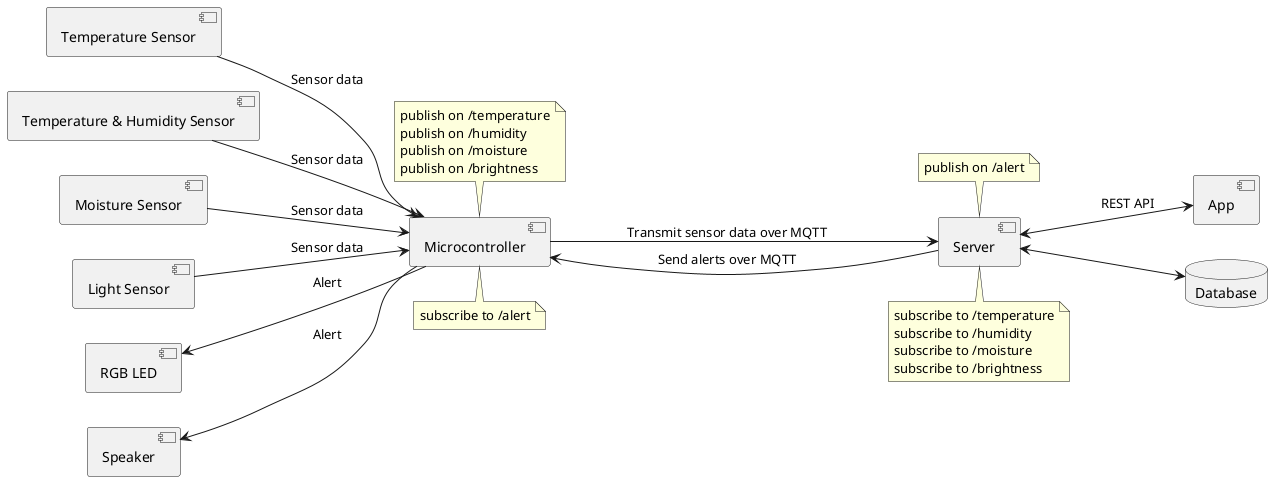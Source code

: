@startuml System Design
left to right direction

component "Microcontroller"
note top of Microcontroller
publish on /temperature
publish on /humidity
publish on /moisture
publish on /brightness
end note

note bottom of Microcontroller
subscribe to /alert
end note

component "Temperature Sensor" as TemperatureSensor
component "Temperature & Humidity Sensor" as TemperatureHumiditySensor
component "Moisture Sensor" as MoistureSensor
component "Light Sensor" as LightSensor
component "RGB LED" as RGBLED
component "Speaker" as Speaker

component Server

note top of Server
publish on /alert
end note

note bottom of Server
subscribe to /temperature
subscribe to /humidity
subscribe to /moisture
subscribe to /brightness
end note

component App
database Database

TemperatureSensor --> Microcontroller : Sensor data
TemperatureHumiditySensor --> Microcontroller : Sensor data
MoistureSensor  --> Microcontroller : Sensor data
LightSensor --> Microcontroller : Sensor data
RGBLED <-- Microcontroller : Alert
Speaker <-- Microcontroller : Alert

Microcontroller --> Server : Transmit sensor data over MQTT

Server <--> Database
    
Server <--> App : REST API

Server ---> Microcontroller : Send alerts over MQTT

@enduml
